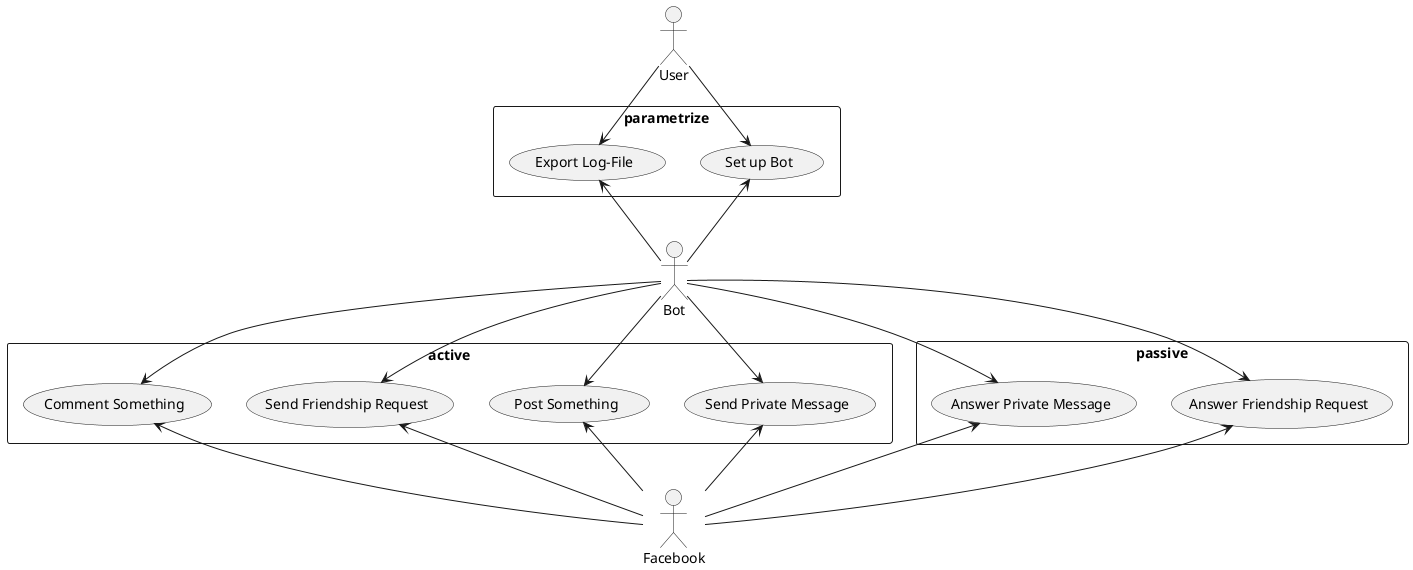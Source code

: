 @startuml

rectangle active {
  usecase APM as "Send Private Message"
  usecase APOST as "Post Something"
  usecase AFR as "Send Friendship Request"
  usecase AC as "Comment Something"
}

rectangle passive {
  usecase PFR as "Answer Friendship Request"
  usecase PPM as "Answer Private Message"
}

rectangle parametrize {
  usecase PSUPB as "Set up Bot"
  usecase PLOG as "Export Log-File"
}

:Bot: --> APM
:Bot: --> APOST
:Bot: --> AFR
:Bot: --> AC
:Bot: --> PFR
:Bot: --> PPM

:User: --> PSUPB
:User: --> PLOG

APM   <-- :Facebook:
APOST <-- :Facebook:
AFR   <-- :Facebook:
AC    <-- :Facebook:
PFR   <-- :Facebook:
PPM   <-- :Facebook:

PSUPB <-- :Bot:
PLOG  <-- :Bot:

@enduml
